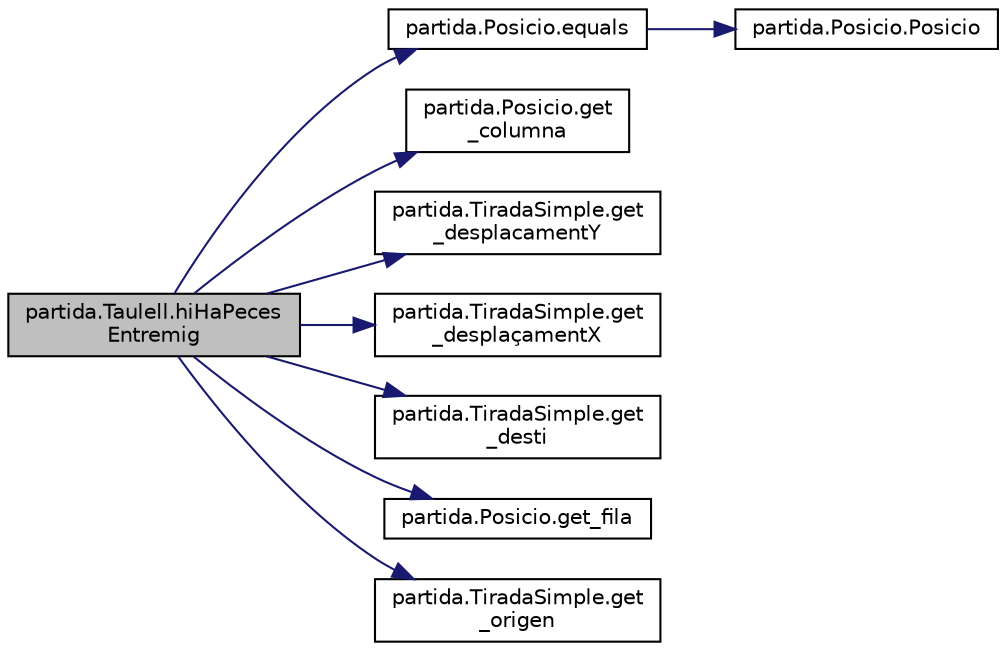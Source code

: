 digraph "partida.Taulell.hiHaPecesEntremig"
{
 // LATEX_PDF_SIZE
  edge [fontname="Helvetica",fontsize="10",labelfontname="Helvetica",labelfontsize="10"];
  node [fontname="Helvetica",fontsize="10",shape=record];
  rankdir="LR";
  Node1 [label="partida.Taulell.hiHaPeces\lEntremig",height=0.2,width=0.4,color="black", fillcolor="grey75", style="filled", fontcolor="black",tooltip="Comprova si hi ha peces entremig de la tirada que es vol executar."];
  Node1 -> Node2 [color="midnightblue",fontsize="10",style="solid",fontname="Helvetica"];
  Node2 [label="partida.Posicio.equals",height=0.2,width=0.4,color="black", fillcolor="white", style="filled",URL="$classpartida_1_1_posicio.html#aa01891d16f82607364885f2a26c8a41e",tooltip="Comparació de dues Posicions."];
  Node2 -> Node3 [color="midnightblue",fontsize="10",style="solid",fontname="Helvetica"];
  Node3 [label="partida.Posicio.Posicio",height=0.2,width=0.4,color="black", fillcolor="white", style="filled",URL="$classpartida_1_1_posicio.html#a80733d48f01e4df99ab0606af0721a0a",tooltip="Genera una Posicó"];
  Node1 -> Node4 [color="midnightblue",fontsize="10",style="solid",fontname="Helvetica"];
  Node4 [label="partida.Posicio.get\l_columna",height=0.2,width=0.4,color="black", fillcolor="white", style="filled",URL="$classpartida_1_1_posicio.html#a267f9e1db4052bbdf4cbdf15afde97e7",tooltip="Columna."];
  Node1 -> Node5 [color="midnightblue",fontsize="10",style="solid",fontname="Helvetica"];
  Node5 [label="partida.TiradaSimple.get\l_desplacamentY",height=0.2,width=0.4,color="black", fillcolor="white", style="filled",URL="$classpartida_1_1_tirada_simple.html#a43de35c8d09caf5ac372ae579a369625",tooltip="Desplaçament en l'eix de les Y."];
  Node1 -> Node6 [color="midnightblue",fontsize="10",style="solid",fontname="Helvetica"];
  Node6 [label="partida.TiradaSimple.get\l_desplaçamentX",height=0.2,width=0.4,color="black", fillcolor="white", style="filled",URL="$classpartida_1_1_tirada_simple.html#a77438dc75b40c3c578ebfe0f41c85d7a",tooltip="Desplaçament en l'eix de les X."];
  Node1 -> Node7 [color="midnightblue",fontsize="10",style="solid",fontname="Helvetica"];
  Node7 [label="partida.TiradaSimple.get\l_desti",height=0.2,width=0.4,color="black", fillcolor="white", style="filled",URL="$classpartida_1_1_tirada_simple.html#aaa98451448fe6aca2bf914e36fead1e6",tooltip="Destí"];
  Node1 -> Node8 [color="midnightblue",fontsize="10",style="solid",fontname="Helvetica"];
  Node8 [label="partida.Posicio.get_fila",height=0.2,width=0.4,color="black", fillcolor="white", style="filled",URL="$classpartida_1_1_posicio.html#afd3e4dfc10d7a4ce1587ebc641cbbee5",tooltip="Fila."];
  Node1 -> Node9 [color="midnightblue",fontsize="10",style="solid",fontname="Helvetica"];
  Node9 [label="partida.TiradaSimple.get\l_origen",height=0.2,width=0.4,color="black", fillcolor="white", style="filled",URL="$classpartida_1_1_tirada_simple.html#ac67b65ec5021b314961fc232949bc680",tooltip="Origen."];
}
